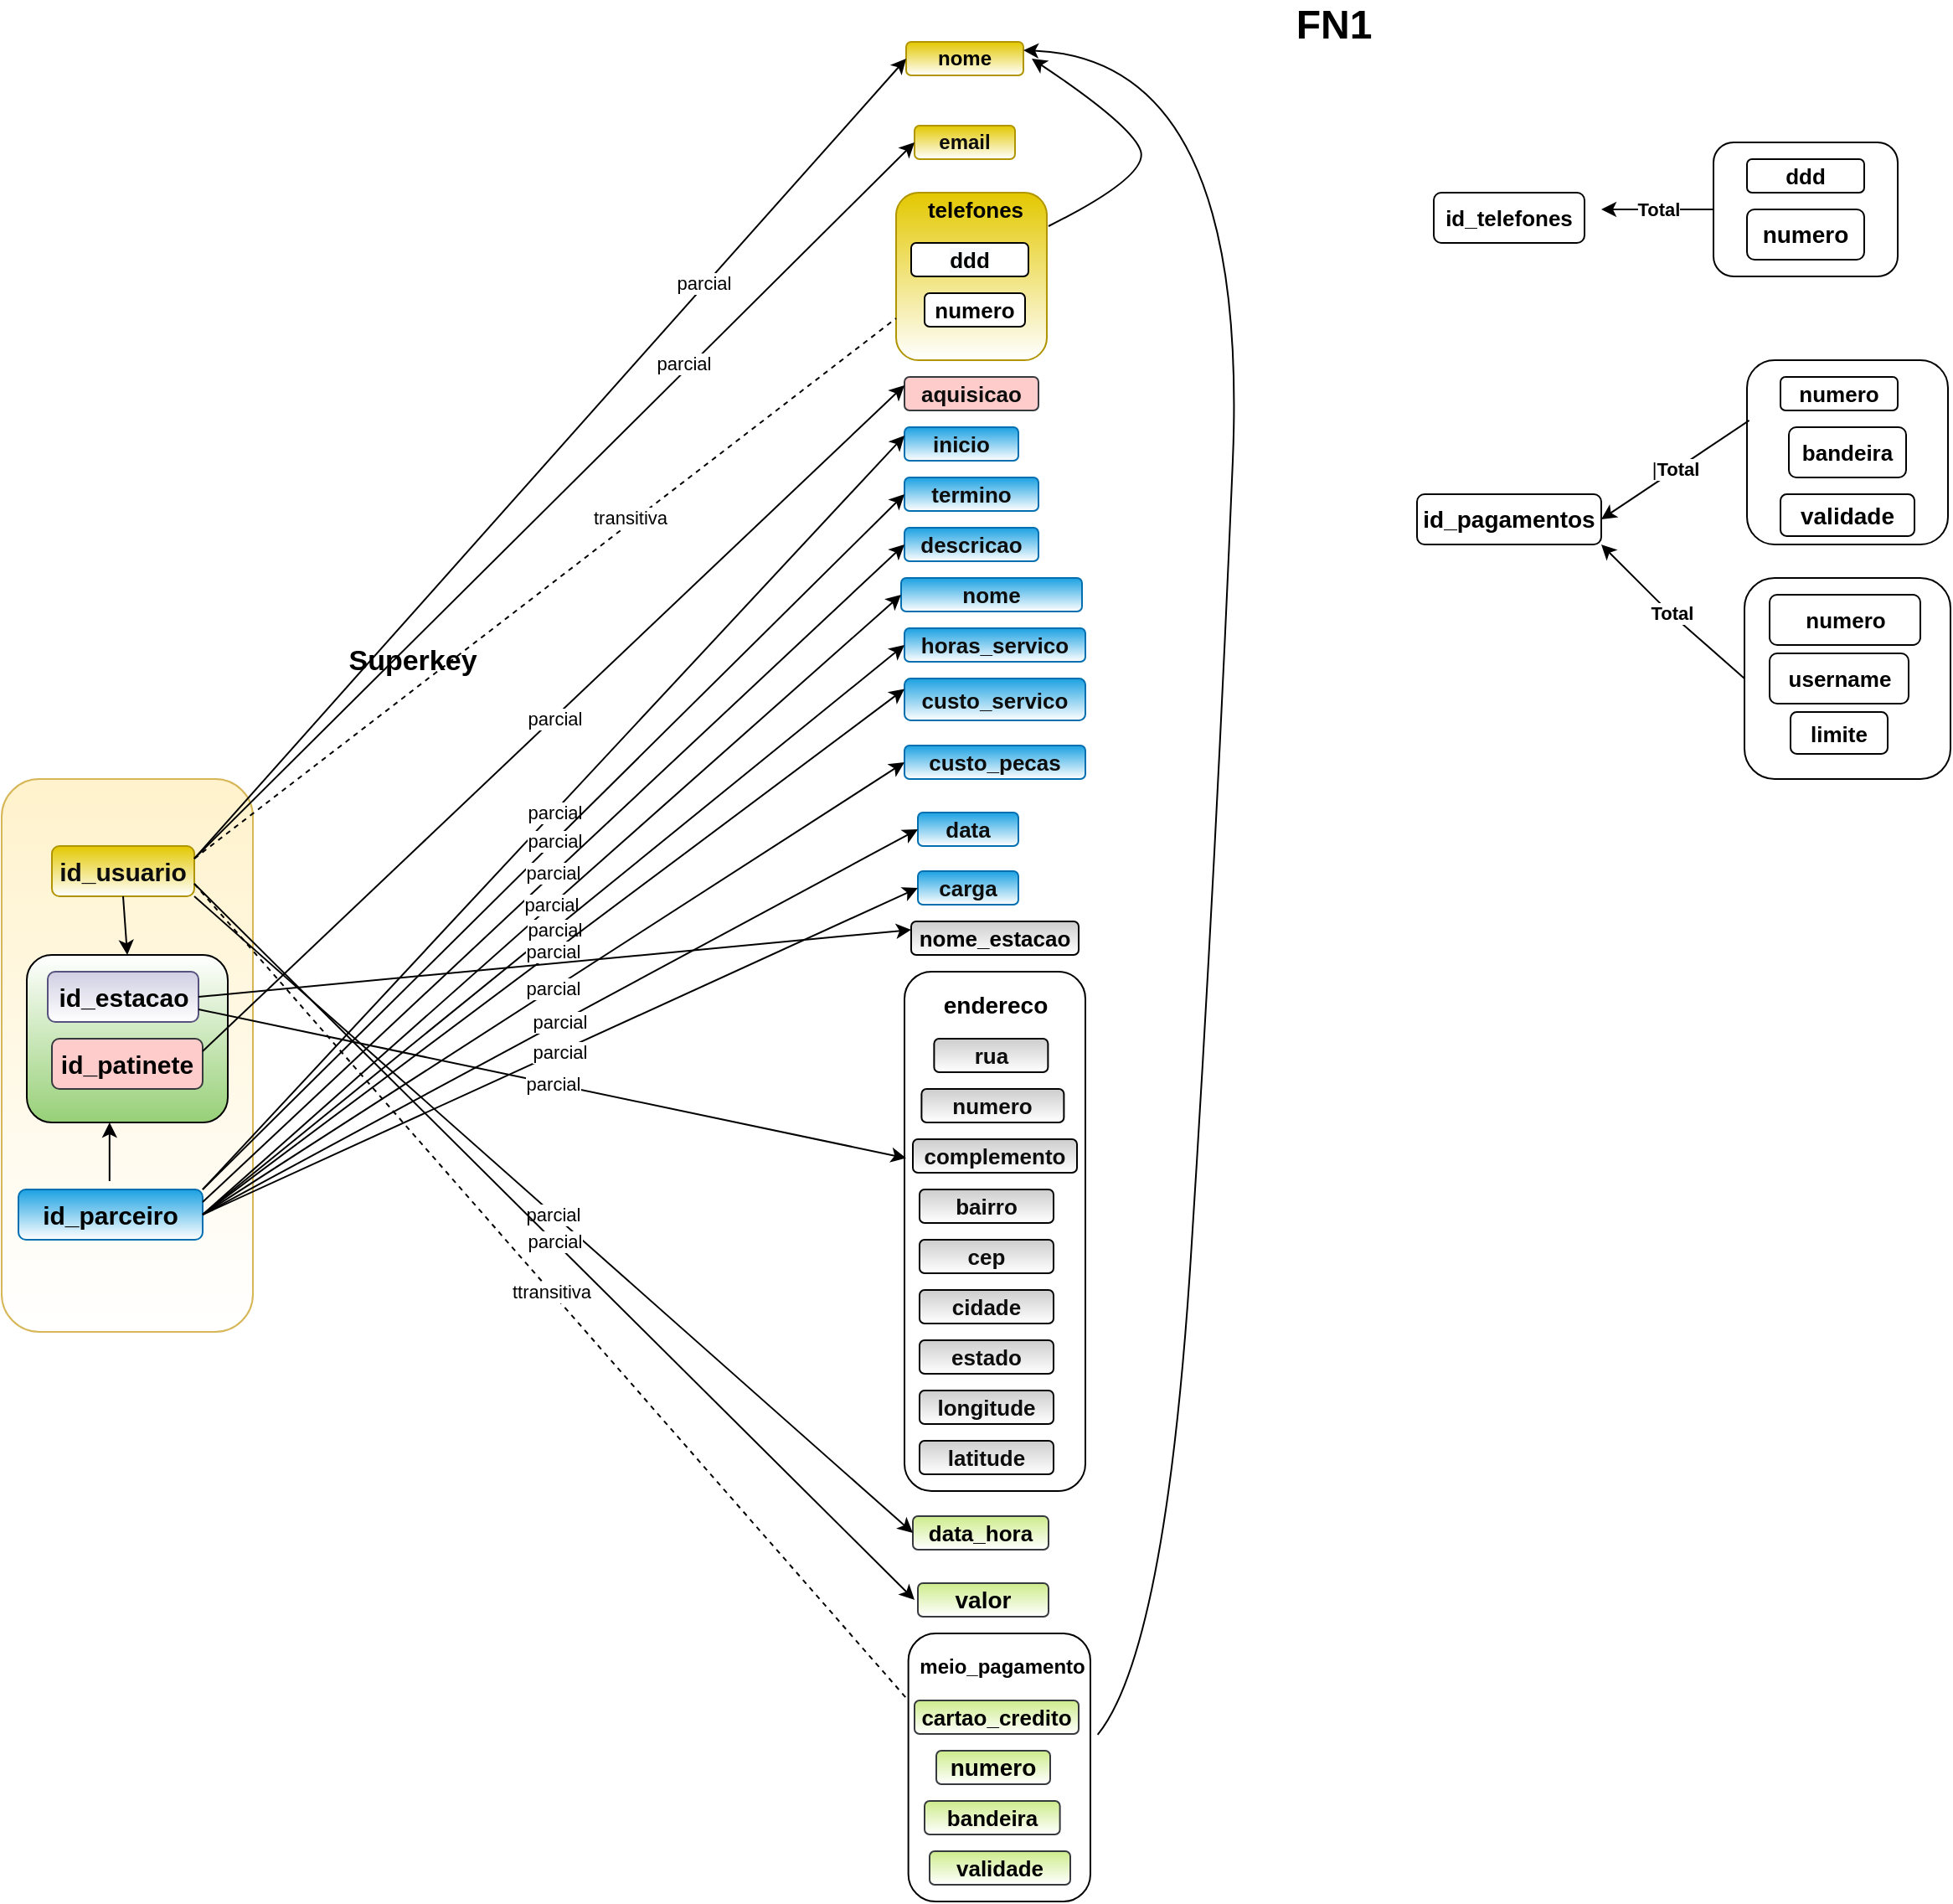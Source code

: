 <mxfile version="13.3.1" type="device"><diagram id="4NgRGFk8CphWOkmqtGfK" name="Page-1"><mxGraphModel dx="2253" dy="2081" grid="1" gridSize="10" guides="1" tooltips="1" connect="1" arrows="1" fold="1" page="1" pageScale="1" pageWidth="827" pageHeight="1169" math="0" shadow="0"><root><mxCell id="0"/><mxCell id="1" parent="0"/><mxCell id="o-7hv61NHMems98yqIxJ-106" value="" style="rounded=1;whiteSpace=wrap;html=1;gradientColor=#ffffff;" vertex="1" parent="1"><mxGeometry x="895.5" y="160" width="123" height="120" as="geometry"/></mxCell><mxCell id="o-7hv61NHMems98yqIxJ-89" value="" style="rounded=1;whiteSpace=wrap;html=1;fillColor=#fff2cc;strokeColor=#d6b656;gradientColor=#ffffff;" vertex="1" parent="1"><mxGeometry x="-145" y="280" width="150" height="330" as="geometry"/></mxCell><mxCell id="TEPi51ymne6EpGcwp8fH-110" style="edgeStyle=orthogonalEdgeStyle;rounded=0;orthogonalLoop=1;jettySize=auto;html=1;exitX=0.5;exitY=1;exitDx=0;exitDy=0;" parent="1" edge="1"><mxGeometry relative="1" as="geometry"><mxPoint x="329" y="930" as="sourcePoint"/><mxPoint x="329" y="930" as="targetPoint"/></mxGeometry></mxCell><mxCell id="o-7hv61NHMems98yqIxJ-2" value="" style="rounded=1;whiteSpace=wrap;html=1;fillColor=#e3c800;strokeColor=#B09500;fontColor=#ffffff;gradientColor=#ffffff;" vertex="1" parent="1"><mxGeometry x="389" y="-70" width="90" height="100" as="geometry"/></mxCell><mxCell id="o-7hv61NHMems98yqIxJ-3" value="&lt;b&gt;&lt;font style=&quot;font-size: 13px&quot;&gt;numero&lt;/font&gt;&lt;/b&gt;" style="rounded=1;whiteSpace=wrap;html=1;" vertex="1" parent="1"><mxGeometry x="406" y="-10" width="60" height="20" as="geometry"/></mxCell><mxCell id="o-7hv61NHMems98yqIxJ-4" value="" style="rounded=1;whiteSpace=wrap;html=1;strokeColor=#000000;fillColor=#FFFFFF;gradientColor=#ffffff;" vertex="1" parent="1"><mxGeometry x="394" y="395" width="108" height="310" as="geometry"/></mxCell><mxCell id="o-7hv61NHMems98yqIxJ-5" value="&lt;b&gt;&lt;font style=&quot;font-size: 17px&quot;&gt;Superkey&lt;/font&gt;&lt;/b&gt;" style="text;html=1;align=center;verticalAlign=middle;resizable=0;points=[];autosize=1;" vertex="1" parent="1"><mxGeometry x="50" y="200" width="100" height="20" as="geometry"/></mxCell><mxCell id="o-7hv61NHMems98yqIxJ-6" value="&lt;b&gt;&lt;font color=&quot;#000000&quot;&gt;nome&lt;/font&gt;&lt;/b&gt;" style="rounded=1;whiteSpace=wrap;html=1;fillColor=#e3c800;strokeColor=#B09500;fontColor=#ffffff;gradientColor=#ffffff;" vertex="1" parent="1"><mxGeometry x="395" y="-160" width="70" height="20" as="geometry"/></mxCell><mxCell id="o-7hv61NHMems98yqIxJ-7" value="&lt;b&gt;&lt;font color=&quot;#0d0d0d&quot;&gt;email&lt;/font&gt;&lt;/b&gt;" style="rounded=1;whiteSpace=wrap;html=1;fillColor=#e3c800;strokeColor=#B09500;fontColor=#ffffff;gradientColor=#ffffff;" vertex="1" parent="1"><mxGeometry x="400" y="-110" width="60" height="20" as="geometry"/></mxCell><mxCell id="o-7hv61NHMems98yqIxJ-8" value="&lt;b&gt;&lt;font style=&quot;font-size: 13px&quot; color=&quot;#0d0d0d&quot;&gt;aquisicao&lt;/font&gt;&lt;/b&gt;" style="rounded=1;whiteSpace=wrap;html=1;fillColor=#ffcccc;strokeColor=#36393d;" vertex="1" parent="1"><mxGeometry x="394" y="40" width="80" height="20" as="geometry"/></mxCell><mxCell id="o-7hv61NHMems98yqIxJ-9" value="&lt;b&gt;&lt;font style=&quot;font-size: 13px&quot; color=&quot;#0d0d0d&quot;&gt;inicio&lt;/font&gt;&lt;/b&gt;" style="rounded=1;whiteSpace=wrap;html=1;fillColor=#1ba1e2;strokeColor=#006EAF;fontColor=#ffffff;gradientColor=#ffffff;" vertex="1" parent="1"><mxGeometry x="394" y="70" width="68" height="20" as="geometry"/></mxCell><mxCell id="o-7hv61NHMems98yqIxJ-10" value="&lt;b&gt;&lt;font style=&quot;font-size: 13px&quot; color=&quot;#0d0d0d&quot;&gt;termino&lt;/font&gt;&lt;/b&gt;" style="rounded=1;whiteSpace=wrap;html=1;fillColor=#1ba1e2;strokeColor=#006EAF;fontColor=#ffffff;gradientColor=#ffffff;" vertex="1" parent="1"><mxGeometry x="394" y="100" width="80" height="20" as="geometry"/></mxCell><mxCell id="o-7hv61NHMems98yqIxJ-11" value="&lt;b&gt;&lt;font style=&quot;font-size: 13px&quot; color=&quot;#0d0d0d&quot;&gt;descricao&lt;/font&gt;&lt;/b&gt;" style="rounded=1;whiteSpace=wrap;html=1;fillColor=#1ba1e2;strokeColor=#006EAF;fontColor=#ffffff;gradientColor=#ffffff;" vertex="1" parent="1"><mxGeometry x="394" y="130" width="80" height="20" as="geometry"/></mxCell><mxCell id="o-7hv61NHMems98yqIxJ-12" style="edgeStyle=orthogonalEdgeStyle;rounded=0;orthogonalLoop=1;jettySize=auto;html=1;exitX=0.5;exitY=1;exitDx=0;exitDy=0;" edge="1" parent="1" source="o-7hv61NHMems98yqIxJ-11" target="o-7hv61NHMems98yqIxJ-11"><mxGeometry relative="1" as="geometry"/></mxCell><mxCell id="o-7hv61NHMems98yqIxJ-13" style="edgeStyle=orthogonalEdgeStyle;rounded=0;orthogonalLoop=1;jettySize=auto;html=1;exitX=0.5;exitY=1;exitDx=0;exitDy=0;" edge="1" parent="1"><mxGeometry relative="1" as="geometry"><mxPoint x="444" y="160" as="sourcePoint"/><mxPoint x="444" y="160" as="targetPoint"/></mxGeometry></mxCell><mxCell id="o-7hv61NHMems98yqIxJ-14" value="&lt;b&gt;&lt;font style=&quot;font-size: 13px&quot; color=&quot;#0d0d0d&quot;&gt;nome&lt;/font&gt;&lt;/b&gt;" style="rounded=1;whiteSpace=wrap;html=1;fillColor=#1ba1e2;strokeColor=#006EAF;fontColor=#ffffff;gradientColor=#ffffff;" vertex="1" parent="1"><mxGeometry x="392" y="160" width="108" height="20" as="geometry"/></mxCell><mxCell id="o-7hv61NHMems98yqIxJ-15" value="&lt;b&gt;&lt;font style=&quot;font-size: 13px&quot; color=&quot;#0d0d0d&quot;&gt;horas_servico&lt;/font&gt;&lt;/b&gt;" style="rounded=1;whiteSpace=wrap;html=1;fillColor=#1ba1e2;strokeColor=#006EAF;fontColor=#ffffff;gradientColor=#ffffff;" vertex="1" parent="1"><mxGeometry x="394" y="190" width="108" height="20" as="geometry"/></mxCell><mxCell id="o-7hv61NHMems98yqIxJ-16" value="&lt;b&gt;&lt;font style=&quot;font-size: 13px&quot; color=&quot;#0d0d0d&quot;&gt;custo_servico&lt;/font&gt;&lt;/b&gt;" style="rounded=1;whiteSpace=wrap;html=1;fillColor=#1ba1e2;strokeColor=#006EAF;fontColor=#ffffff;gradientColor=#ffffff;" vertex="1" parent="1"><mxGeometry x="394" y="220" width="108" height="25" as="geometry"/></mxCell><mxCell id="o-7hv61NHMems98yqIxJ-17" value="&lt;b&gt;&lt;font style=&quot;font-size: 13px&quot; color=&quot;#0d0d0d&quot;&gt;custo_pecas&lt;/font&gt;&lt;/b&gt;" style="rounded=1;whiteSpace=wrap;html=1;fillColor=#1ba1e2;strokeColor=#006EAF;fontColor=#ffffff;gradientColor=#ffffff;" vertex="1" parent="1"><mxGeometry x="394" y="260" width="108" height="20" as="geometry"/></mxCell><mxCell id="o-7hv61NHMems98yqIxJ-18" value="&lt;b&gt;&lt;font style=&quot;font-size: 13px&quot; color=&quot;#0d0d0d&quot;&gt;data&lt;/font&gt;&lt;/b&gt;" style="rounded=1;whiteSpace=wrap;html=1;fillColor=#1ba1e2;strokeColor=#006EAF;fontColor=#ffffff;gradientColor=#ffffff;" vertex="1" parent="1"><mxGeometry x="402" y="300" width="60" height="20" as="geometry"/></mxCell><mxCell id="o-7hv61NHMems98yqIxJ-19" value="&lt;b&gt;&lt;font style=&quot;font-size: 13px&quot; color=&quot;#0d0d0d&quot;&gt;carga&lt;/font&gt;&lt;/b&gt;" style="rounded=1;whiteSpace=wrap;html=1;fillColor=#1ba1e2;strokeColor=#006EAF;fontColor=#ffffff;gradientColor=#ffffff;" vertex="1" parent="1"><mxGeometry x="402" y="335" width="60" height="20" as="geometry"/></mxCell><mxCell id="o-7hv61NHMems98yqIxJ-20" value="&lt;font size=&quot;1&quot; color=&quot;#000000&quot;&gt;&lt;b style=&quot;font-size: 13px&quot;&gt;nome_estacao&lt;/b&gt;&lt;/font&gt;" style="rounded=1;whiteSpace=wrap;html=1;fillColor=#CDCDCD;strokeColor=#000000;fontColor=#ffffff;gradientColor=#ffffff;" vertex="1" parent="1"><mxGeometry x="398" y="365" width="100" height="20" as="geometry"/></mxCell><mxCell id="o-7hv61NHMems98yqIxJ-21" value="&lt;font color=&quot;#0d0d0d&quot; size=&quot;1&quot;&gt;&lt;b style=&quot;font-size: 13px&quot;&gt;rua&lt;/b&gt;&lt;/font&gt;" style="rounded=1;whiteSpace=wrap;html=1;fillColor=#CDCDCD;strokeColor=#000000;fontColor=#ffffff;gradientColor=#ffffff;" vertex="1" parent="1"><mxGeometry x="411.69" y="435" width="68" height="20" as="geometry"/></mxCell><mxCell id="o-7hv61NHMems98yqIxJ-22" value="&lt;font color=&quot;#0d0d0d&quot; size=&quot;1&quot;&gt;&lt;b style=&quot;font-size: 13px&quot;&gt;numero&lt;/b&gt;&lt;/font&gt;" style="rounded=1;whiteSpace=wrap;html=1;fillColor=#CDCDCD;strokeColor=#000000;fontColor=#ffffff;gradientColor=#ffffff;" vertex="1" parent="1"><mxGeometry x="404.19" y="465" width="85" height="20" as="geometry"/></mxCell><mxCell id="o-7hv61NHMems98yqIxJ-23" value="&lt;font color=&quot;#0d0d0d&quot; size=&quot;1&quot;&gt;&lt;b style=&quot;font-size: 13px&quot;&gt;complemento&lt;/b&gt;&lt;/font&gt;" style="rounded=1;whiteSpace=wrap;html=1;fillColor=#CDCDCD;strokeColor=#000000;fontColor=#ffffff;gradientColor=#ffffff;" vertex="1" parent="1"><mxGeometry x="399" y="495" width="98" height="20" as="geometry"/></mxCell><mxCell id="o-7hv61NHMems98yqIxJ-24" value="&lt;font color=&quot;#0d0d0d&quot; size=&quot;1&quot;&gt;&lt;b style=&quot;font-size: 13px&quot;&gt;bairro&lt;/b&gt;&lt;/font&gt;" style="rounded=1;whiteSpace=wrap;html=1;fillColor=#CDCDCD;strokeColor=#000000;fontColor=#ffffff;gradientColor=#ffffff;" vertex="1" parent="1"><mxGeometry x="403" y="525" width="80" height="20" as="geometry"/></mxCell><mxCell id="o-7hv61NHMems98yqIxJ-25" style="edgeStyle=orthogonalEdgeStyle;rounded=0;orthogonalLoop=1;jettySize=auto;html=1;exitX=0.5;exitY=1;exitDx=0;exitDy=0;" edge="1" parent="1" source="o-7hv61NHMems98yqIxJ-24" target="o-7hv61NHMems98yqIxJ-24"><mxGeometry relative="1" as="geometry"/></mxCell><mxCell id="o-7hv61NHMems98yqIxJ-26" style="edgeStyle=orthogonalEdgeStyle;rounded=0;orthogonalLoop=1;jettySize=auto;html=1;exitX=0.5;exitY=1;exitDx=0;exitDy=0;" edge="1" parent="1"><mxGeometry relative="1" as="geometry"><mxPoint x="439" y="525" as="sourcePoint"/><mxPoint x="439" y="525" as="targetPoint"/></mxGeometry></mxCell><mxCell id="o-7hv61NHMems98yqIxJ-27" value="&lt;font color=&quot;#0d0d0d&quot; size=&quot;1&quot;&gt;&lt;b style=&quot;font-size: 13px&quot;&gt;cidade&lt;/b&gt;&lt;/font&gt;" style="rounded=1;whiteSpace=wrap;html=1;fillColor=#CDCDCD;strokeColor=#000000;fontColor=#ffffff;gradientColor=#ffffff;" vertex="1" parent="1"><mxGeometry x="403" y="585" width="80" height="20" as="geometry"/></mxCell><mxCell id="o-7hv61NHMems98yqIxJ-28" value="&lt;font color=&quot;#0d0d0d&quot; size=&quot;1&quot;&gt;&lt;b style=&quot;font-size: 13px&quot;&gt;estado&lt;/b&gt;&lt;/font&gt;" style="rounded=1;whiteSpace=wrap;html=1;fillColor=#CDCDCD;strokeColor=#000000;fontColor=#ffffff;gradientColor=#ffffff;" vertex="1" parent="1"><mxGeometry x="403" y="615" width="80" height="20" as="geometry"/></mxCell><mxCell id="o-7hv61NHMems98yqIxJ-29" value="&lt;font color=&quot;#0d0d0d&quot; size=&quot;1&quot;&gt;&lt;b style=&quot;font-size: 13px&quot;&gt;cep&lt;/b&gt;&lt;/font&gt;" style="rounded=1;whiteSpace=wrap;html=1;fillColor=#CDCDCD;strokeColor=#000000;fontColor=#ffffff;gradientColor=#ffffff;" vertex="1" parent="1"><mxGeometry x="403" y="555" width="80" height="20" as="geometry"/></mxCell><mxCell id="o-7hv61NHMems98yqIxJ-30" value="&lt;font color=&quot;#0d0d0d&quot; size=&quot;1&quot;&gt;&lt;b style=&quot;font-size: 13px&quot;&gt;latitude&lt;/b&gt;&lt;/font&gt;" style="rounded=1;whiteSpace=wrap;html=1;fillColor=#CDCDCD;strokeColor=#000000;fontColor=#ffffff;gradientColor=#ffffff;" vertex="1" parent="1"><mxGeometry x="403" y="675" width="80" height="20" as="geometry"/></mxCell><mxCell id="o-7hv61NHMems98yqIxJ-31" value="&lt;font color=&quot;#0d0d0d&quot; size=&quot;1&quot;&gt;&lt;b style=&quot;font-size: 13px&quot;&gt;longitude&lt;/b&gt;&lt;/font&gt;" style="rounded=1;whiteSpace=wrap;html=1;fillColor=#CDCDCD;strokeColor=#000000;fontColor=#ffffff;gradientColor=#ffffff;" vertex="1" parent="1"><mxGeometry x="403" y="645" width="80" height="20" as="geometry"/></mxCell><mxCell id="o-7hv61NHMems98yqIxJ-32" value="" style="rounded=1;whiteSpace=wrap;html=1;gradientColor=#97d077;fillColor=#ffffff;strokeColor=#000000;" vertex="1" parent="1"><mxGeometry x="-130" y="385" width="120" height="100" as="geometry"/></mxCell><mxCell id="o-7hv61NHMems98yqIxJ-33" value="&lt;b&gt;&lt;font style=&quot;font-size: 15px&quot; color=&quot;#0d0d0d&quot;&gt;id_usuario&lt;/font&gt;&lt;/b&gt;" style="rounded=1;whiteSpace=wrap;html=1;fillColor=#e3c800;strokeColor=#B09500;fontColor=#ffffff;gradientColor=#ffffff;" vertex="1" parent="1"><mxGeometry x="-115" y="320" width="85" height="30" as="geometry"/></mxCell><mxCell id="o-7hv61NHMems98yqIxJ-34" value="&lt;b&gt;&lt;font style=&quot;font-size: 15px&quot;&gt;id_estacao&lt;/font&gt;&lt;/b&gt;" style="rounded=1;whiteSpace=wrap;html=1;fillColor=#d0cee2;strokeColor=#56517e;gradientColor=#ffffff;" vertex="1" parent="1"><mxGeometry x="-117.5" y="395" width="90" height="30" as="geometry"/></mxCell><mxCell id="o-7hv61NHMems98yqIxJ-35" value="&lt;b&gt;&lt;font style=&quot;font-size: 15px&quot;&gt;id_patinete&lt;/font&gt;&lt;/b&gt;" style="rounded=1;whiteSpace=wrap;html=1;fillColor=#ffcccc;strokeColor=#36393d;" vertex="1" parent="1"><mxGeometry x="-115" y="435" width="90" height="30" as="geometry"/></mxCell><mxCell id="o-7hv61NHMems98yqIxJ-36" style="edgeStyle=orthogonalEdgeStyle;rounded=0;orthogonalLoop=1;jettySize=auto;html=1;exitX=0.5;exitY=1;exitDx=0;exitDy=0;" edge="1" parent="1" source="o-7hv61NHMems98yqIxJ-34" target="o-7hv61NHMems98yqIxJ-34"><mxGeometry relative="1" as="geometry"/></mxCell><mxCell id="o-7hv61NHMems98yqIxJ-37" value="" style="endArrow=classic;html=1;entryX=0;entryY=0.5;entryDx=0;entryDy=0;exitX=1;exitY=0.25;exitDx=0;exitDy=0;" edge="1" parent="1" source="o-7hv61NHMems98yqIxJ-33" target="o-7hv61NHMems98yqIxJ-6"><mxGeometry width="50" height="50" relative="1" as="geometry"><mxPoint x="130" y="370" as="sourcePoint"/><mxPoint x="180" y="320" as="targetPoint"/></mxGeometry></mxCell><mxCell id="o-7hv61NHMems98yqIxJ-38" value="parcial" style="edgeLabel;html=1;align=center;verticalAlign=middle;resizable=0;points=[];" vertex="1" connectable="0" parent="o-7hv61NHMems98yqIxJ-37"><mxGeometry x="0.436" y="2" relative="1" as="geometry"><mxPoint as="offset"/></mxGeometry></mxCell><mxCell id="o-7hv61NHMems98yqIxJ-39" value="" style="endArrow=classic;html=1;entryX=0;entryY=0.5;entryDx=0;entryDy=0;exitX=1;exitY=0.25;exitDx=0;exitDy=0;" edge="1" parent="1" source="o-7hv61NHMems98yqIxJ-33" target="o-7hv61NHMems98yqIxJ-7"><mxGeometry width="50" height="50" relative="1" as="geometry"><mxPoint x="130" y="370" as="sourcePoint"/><mxPoint x="180" y="320" as="targetPoint"/></mxGeometry></mxCell><mxCell id="o-7hv61NHMems98yqIxJ-40" value="parcial&lt;br&gt;" style="edgeLabel;html=1;align=center;verticalAlign=middle;resizable=0;points=[];" vertex="1" connectable="0" parent="o-7hv61NHMems98yqIxJ-39"><mxGeometry x="0.37" y="4" relative="1" as="geometry"><mxPoint as="offset"/></mxGeometry></mxCell><mxCell id="o-7hv61NHMems98yqIxJ-41" value="&lt;font style=&quot;font-size: 14px&quot;&gt;&lt;b&gt;endereco&lt;/b&gt;&lt;/font&gt;" style="text;html=1;align=center;verticalAlign=middle;resizable=0;points=[];autosize=1;" vertex="1" parent="1"><mxGeometry x="408" y="405" width="80" height="20" as="geometry"/></mxCell><mxCell id="o-7hv61NHMems98yqIxJ-42" value="&lt;b&gt;&lt;font style=&quot;font-size: 13px&quot;&gt;data_hora&lt;/font&gt;&lt;/b&gt;" style="rounded=1;whiteSpace=wrap;html=1;strokeColor=#36393d;fillColor=#cdeb8b;gradientColor=#ffffff;" vertex="1" parent="1"><mxGeometry x="399" y="720" width="81" height="20" as="geometry"/></mxCell><mxCell id="o-7hv61NHMems98yqIxJ-43" value="&lt;font style=&quot;font-size: 14px&quot;&gt;&lt;b&gt;valor&lt;/b&gt;&lt;/font&gt;" style="rounded=1;whiteSpace=wrap;html=1;strokeColor=#36393d;fillColor=#cdeb8b;gradientColor=#ffffff;" vertex="1" parent="1"><mxGeometry x="402" y="760" width="78" height="20" as="geometry"/></mxCell><mxCell id="o-7hv61NHMems98yqIxJ-44" value="" style="rounded=1;whiteSpace=wrap;html=1;" vertex="1" parent="1"><mxGeometry x="396.32" y="790" width="108.68" height="160" as="geometry"/></mxCell><mxCell id="o-7hv61NHMems98yqIxJ-45" value="&lt;b&gt;&lt;font style=&quot;font-size: 12px&quot;&gt;meio_pagamento&lt;/font&gt;&lt;/b&gt;" style="text;html=1;align=center;verticalAlign=middle;resizable=0;points=[];autosize=1;" vertex="1" parent="1"><mxGeometry x="392" y="800" width="120" height="20" as="geometry"/></mxCell><mxCell id="o-7hv61NHMems98yqIxJ-46" value="&lt;font style=&quot;font-size: 13px&quot;&gt;&lt;b&gt;cartao_credito&lt;/b&gt;&lt;/font&gt;" style="rounded=1;whiteSpace=wrap;html=1;strokeColor=#36393d;fillColor=#cdeb8b;gradientColor=#ffffff;" vertex="1" parent="1"><mxGeometry x="400" y="830" width="98" height="20" as="geometry"/></mxCell><mxCell id="o-7hv61NHMems98yqIxJ-47" value="&lt;b&gt;&lt;font style=&quot;font-size: 14px&quot;&gt;numero&lt;/font&gt;&lt;/b&gt;" style="rounded=1;whiteSpace=wrap;html=1;strokeColor=#36393d;fillColor=#cdeb8b;gradientColor=#ffffff;" vertex="1" parent="1"><mxGeometry x="413" y="860" width="68" height="20" as="geometry"/></mxCell><mxCell id="o-7hv61NHMems98yqIxJ-48" value="&lt;b&gt;&lt;font style=&quot;font-size: 13px&quot;&gt;bandeira&lt;/font&gt;&lt;/b&gt;" style="rounded=1;whiteSpace=wrap;html=1;strokeColor=#36393d;fillColor=#cdeb8b;gradientColor=#ffffff;" vertex="1" parent="1"><mxGeometry x="406" y="890" width="80.81" height="20" as="geometry"/></mxCell><mxCell id="o-7hv61NHMems98yqIxJ-49" value="&lt;b&gt;&lt;font style=&quot;font-size: 13px&quot;&gt;validade&lt;/font&gt;&lt;/b&gt;" style="rounded=1;whiteSpace=wrap;html=1;strokeColor=#36393d;fillColor=#cdeb8b;gradientColor=#ffffff;" vertex="1" parent="1"><mxGeometry x="409" y="920" width="84" height="20" as="geometry"/></mxCell><mxCell id="o-7hv61NHMems98yqIxJ-50" style="edgeStyle=orthogonalEdgeStyle;rounded=0;orthogonalLoop=1;jettySize=auto;html=1;exitX=0.5;exitY=1;exitDx=0;exitDy=0;" edge="1" parent="1" source="o-7hv61NHMems98yqIxJ-49" target="o-7hv61NHMems98yqIxJ-49"><mxGeometry relative="1" as="geometry"/></mxCell><mxCell id="o-7hv61NHMems98yqIxJ-51" value="parcial" style="endArrow=classic;html=1;entryX=0;entryY=0.25;entryDx=0;entryDy=0;exitX=1;exitY=0.25;exitDx=0;exitDy=0;" edge="1" parent="1" source="o-7hv61NHMems98yqIxJ-35" target="o-7hv61NHMems98yqIxJ-8"><mxGeometry width="50" height="50" relative="1" as="geometry"><mxPoint x="250" y="350" as="sourcePoint"/><mxPoint x="280" y="300" as="targetPoint"/></mxGeometry></mxCell><mxCell id="o-7hv61NHMems98yqIxJ-52" value="&lt;b&gt;&lt;font style=&quot;font-size: 15px&quot; color=&quot;#000000&quot;&gt;id_parceiro&lt;/font&gt;&lt;/b&gt;" style="rounded=1;whiteSpace=wrap;html=1;strokeColor=#006EAF;strokeWidth=1;fillColor=#1ba1e2;fontColor=#ffffff;gradientColor=#ffffff;" vertex="1" parent="1"><mxGeometry x="-135" y="525" width="110" height="30" as="geometry"/></mxCell><mxCell id="o-7hv61NHMems98yqIxJ-53" value="" style="endArrow=classic;html=1;" edge="1" parent="1"><mxGeometry width="50" height="50" relative="1" as="geometry"><mxPoint x="-80.59" y="520" as="sourcePoint"/><mxPoint x="-80.59" y="485" as="targetPoint"/></mxGeometry></mxCell><mxCell id="o-7hv61NHMems98yqIxJ-54" value="parcial" style="endArrow=classic;html=1;exitX=1;exitY=0;exitDx=0;exitDy=0;entryX=0;entryY=0.25;entryDx=0;entryDy=0;" edge="1" parent="1" source="o-7hv61NHMems98yqIxJ-52" target="o-7hv61NHMems98yqIxJ-9"><mxGeometry width="50" height="50" relative="1" as="geometry"><mxPoint x="230" y="350" as="sourcePoint"/><mxPoint x="280" y="300" as="targetPoint"/></mxGeometry></mxCell><mxCell id="o-7hv61NHMems98yqIxJ-55" value="parcial" style="endArrow=classic;html=1;entryX=0;entryY=0.5;entryDx=0;entryDy=0;exitX=1;exitY=0;exitDx=0;exitDy=0;" edge="1" parent="1" source="o-7hv61NHMems98yqIxJ-52" target="o-7hv61NHMems98yqIxJ-10"><mxGeometry width="50" height="50" relative="1" as="geometry"><mxPoint x="230" y="350" as="sourcePoint"/><mxPoint x="280" y="300" as="targetPoint"/></mxGeometry></mxCell><mxCell id="o-7hv61NHMems98yqIxJ-56" value="parcial" style="endArrow=classic;html=1;entryX=0;entryY=0.5;entryDx=0;entryDy=0;exitX=1;exitY=0.25;exitDx=0;exitDy=0;" edge="1" parent="1" source="o-7hv61NHMems98yqIxJ-52" target="o-7hv61NHMems98yqIxJ-11"><mxGeometry width="50" height="50" relative="1" as="geometry"><mxPoint x="230" y="350" as="sourcePoint"/><mxPoint x="280" y="300" as="targetPoint"/></mxGeometry></mxCell><mxCell id="o-7hv61NHMems98yqIxJ-57" value="parcial" style="endArrow=classic;html=1;entryX=0;entryY=0.5;entryDx=0;entryDy=0;exitX=1;exitY=0.5;exitDx=0;exitDy=0;" edge="1" parent="1" source="o-7hv61NHMems98yqIxJ-52" target="o-7hv61NHMems98yqIxJ-14"><mxGeometry width="50" height="50" relative="1" as="geometry"><mxPoint x="170" y="500" as="sourcePoint"/><mxPoint x="280" y="300" as="targetPoint"/></mxGeometry></mxCell><mxCell id="o-7hv61NHMems98yqIxJ-58" value="parcial" style="endArrow=classic;html=1;entryX=0;entryY=0.5;entryDx=0;entryDy=0;exitX=1;exitY=0.5;exitDx=0;exitDy=0;" edge="1" parent="1" source="o-7hv61NHMems98yqIxJ-52" target="o-7hv61NHMems98yqIxJ-15"><mxGeometry width="50" height="50" relative="1" as="geometry"><mxPoint x="230" y="350" as="sourcePoint"/><mxPoint x="280" y="300" as="targetPoint"/></mxGeometry></mxCell><mxCell id="o-7hv61NHMems98yqIxJ-59" value="parcial" style="endArrow=classic;html=1;entryX=0;entryY=0.25;entryDx=0;entryDy=0;exitX=1;exitY=0.5;exitDx=0;exitDy=0;" edge="1" parent="1" source="o-7hv61NHMems98yqIxJ-52" target="o-7hv61NHMems98yqIxJ-16"><mxGeometry width="50" height="50" relative="1" as="geometry"><mxPoint x="230" y="350" as="sourcePoint"/><mxPoint x="280" y="300" as="targetPoint"/></mxGeometry></mxCell><mxCell id="o-7hv61NHMems98yqIxJ-60" value="parcial" style="endArrow=classic;html=1;entryX=0;entryY=0.5;entryDx=0;entryDy=0;exitX=1;exitY=0.5;exitDx=0;exitDy=0;" edge="1" parent="1" source="o-7hv61NHMems98yqIxJ-52" target="o-7hv61NHMems98yqIxJ-17"><mxGeometry width="50" height="50" relative="1" as="geometry"><mxPoint x="230" y="350" as="sourcePoint"/><mxPoint x="280" y="300" as="targetPoint"/></mxGeometry></mxCell><mxCell id="o-7hv61NHMems98yqIxJ-61" value="parcial" style="endArrow=classic;html=1;entryX=0;entryY=0.5;entryDx=0;entryDy=0;exitX=1;exitY=0.5;exitDx=0;exitDy=0;" edge="1" parent="1" source="o-7hv61NHMems98yqIxJ-52" target="o-7hv61NHMems98yqIxJ-18"><mxGeometry width="50" height="50" relative="1" as="geometry"><mxPoint x="230" y="350" as="sourcePoint"/><mxPoint x="280" y="300" as="targetPoint"/></mxGeometry></mxCell><mxCell id="o-7hv61NHMems98yqIxJ-62" value="parcial" style="endArrow=classic;html=1;entryX=0;entryY=0.5;entryDx=0;entryDy=0;exitX=1;exitY=0.5;exitDx=0;exitDy=0;" edge="1" parent="1" source="o-7hv61NHMems98yqIxJ-52" target="o-7hv61NHMems98yqIxJ-19"><mxGeometry width="50" height="50" relative="1" as="geometry"><mxPoint x="230" y="350" as="sourcePoint"/><mxPoint x="280" y="300" as="targetPoint"/></mxGeometry></mxCell><mxCell id="o-7hv61NHMems98yqIxJ-63" value="" style="endArrow=classic;html=1;entryX=0;entryY=0.25;entryDx=0;entryDy=0;exitX=1;exitY=0.5;exitDx=0;exitDy=0;" edge="1" parent="1" source="o-7hv61NHMems98yqIxJ-34" target="o-7hv61NHMems98yqIxJ-20"><mxGeometry width="50" height="50" relative="1" as="geometry"><mxPoint x="230" y="470" as="sourcePoint"/><mxPoint x="280" y="420" as="targetPoint"/></mxGeometry></mxCell><mxCell id="o-7hv61NHMems98yqIxJ-64" value="parcial" style="endArrow=classic;html=1;entryX=0;entryY=0.5;entryDx=0;entryDy=0;" edge="1" parent="1" target="o-7hv61NHMems98yqIxJ-42"><mxGeometry width="50" height="50" relative="1" as="geometry"><mxPoint x="-30" y="350" as="sourcePoint"/><mxPoint x="280" y="580" as="targetPoint"/></mxGeometry></mxCell><mxCell id="o-7hv61NHMems98yqIxJ-65" value="parcial" style="endArrow=classic;html=1;exitX=1;exitY=0.75;exitDx=0;exitDy=0;" edge="1" parent="1" source="o-7hv61NHMems98yqIxJ-33"><mxGeometry width="50" height="50" relative="1" as="geometry"><mxPoint x="230" y="630" as="sourcePoint"/><mxPoint x="400" y="770" as="targetPoint"/></mxGeometry></mxCell><mxCell id="o-7hv61NHMems98yqIxJ-66" value="" style="endArrow=classic;html=1;entryX=0.5;entryY=0;entryDx=0;entryDy=0;exitX=0.5;exitY=1;exitDx=0;exitDy=0;" edge="1" parent="1" source="o-7hv61NHMems98yqIxJ-33" target="o-7hv61NHMems98yqIxJ-32"><mxGeometry width="50" height="50" relative="1" as="geometry"><mxPoint x="340" y="380" as="sourcePoint"/><mxPoint x="390" y="330" as="targetPoint"/></mxGeometry></mxCell><mxCell id="o-7hv61NHMems98yqIxJ-67" value="&#10;&#10;&lt;b style=&quot;color: rgb(0, 0, 0); font-family: helvetica; font-style: normal; letter-spacing: normal; text-align: center; text-indent: 0px; text-transform: none; word-spacing: 0px; background-color: rgb(248, 249, 250); font-size: 13px;&quot;&gt;ddd&lt;/b&gt;&#10;&#10;" style="rounded=1;whiteSpace=wrap;html=1;" vertex="1" parent="1"><mxGeometry x="398" y="-40" width="70" height="20" as="geometry"/></mxCell><mxCell id="o-7hv61NHMems98yqIxJ-68" value="&lt;b&gt;&lt;font style=&quot;font-size: 13px&quot;&gt;telefones&lt;/font&gt;&lt;/b&gt;" style="text;html=1;align=center;verticalAlign=middle;resizable=0;points=[];autosize=1;" vertex="1" parent="1"><mxGeometry x="396.32" y="-70" width="80" height="20" as="geometry"/></mxCell><mxCell id="o-7hv61NHMems98yqIxJ-69" style="edgeStyle=orthogonalEdgeStyle;rounded=0;orthogonalLoop=1;jettySize=auto;html=1;exitX=0.5;exitY=1;exitDx=0;exitDy=0;" edge="1" parent="1" source="o-7hv61NHMems98yqIxJ-67" target="o-7hv61NHMems98yqIxJ-67"><mxGeometry relative="1" as="geometry"/></mxCell><mxCell id="o-7hv61NHMems98yqIxJ-70" value="" style="endArrow=none;dashed=1;html=1;exitX=1;exitY=0.25;exitDx=0;exitDy=0;entryX=0;entryY=0.75;entryDx=0;entryDy=0;" edge="1" parent="1" source="o-7hv61NHMems98yqIxJ-33" target="o-7hv61NHMems98yqIxJ-2"><mxGeometry width="50" height="50" relative="1" as="geometry"><mxPoint x="340" y="180" as="sourcePoint"/><mxPoint x="380" y="30" as="targetPoint"/></mxGeometry></mxCell><mxCell id="o-7hv61NHMems98yqIxJ-71" value="transitiva" style="edgeLabel;html=1;align=center;verticalAlign=middle;resizable=0;points=[];" vertex="1" connectable="0" parent="o-7hv61NHMems98yqIxJ-70"><mxGeometry x="0.249" y="3" relative="1" as="geometry"><mxPoint as="offset"/></mxGeometry></mxCell><mxCell id="o-7hv61NHMems98yqIxJ-72" value="" style="curved=1;endArrow=classic;html=1;" edge="1" parent="1"><mxGeometry width="50" height="50" relative="1" as="geometry"><mxPoint x="480" y="-50" as="sourcePoint"/><mxPoint x="470" y="-150" as="targetPoint"/><Array as="points"><mxPoint x="540" y="-80"/><mxPoint x="530" y="-110"/></Array></mxGeometry></mxCell><mxCell id="o-7hv61NHMems98yqIxJ-75" value="ttransitiva" style="endArrow=none;dashed=1;html=1;exitX=1;exitY=0.75;exitDx=0;exitDy=0;entryX=0;entryY=0.25;entryDx=0;entryDy=0;" edge="1" parent="1" source="o-7hv61NHMems98yqIxJ-33" target="o-7hv61NHMems98yqIxJ-44"><mxGeometry width="50" height="50" relative="1" as="geometry"><mxPoint x="340" y="680" as="sourcePoint"/><mxPoint x="390" y="630" as="targetPoint"/></mxGeometry></mxCell><mxCell id="o-7hv61NHMems98yqIxJ-76" value="" style="curved=1;endArrow=classic;html=1;exitX=1.04;exitY=0.378;exitDx=0;exitDy=0;exitPerimeter=0;entryX=1;entryY=0.25;entryDx=0;entryDy=0;" edge="1" parent="1" source="o-7hv61NHMems98yqIxJ-44" target="o-7hv61NHMems98yqIxJ-6"><mxGeometry width="50" height="50" relative="1" as="geometry"><mxPoint x="340" y="780" as="sourcePoint"/><mxPoint x="570" y="-130" as="targetPoint"/><Array as="points"><mxPoint x="550" y="800"/><mxPoint x="580" y="330"/><mxPoint x="600" y="-150"/></Array></mxGeometry></mxCell><mxCell id="o-7hv61NHMems98yqIxJ-77" value="&lt;font size=&quot;1&quot;&gt;&lt;b style=&quot;font-size: 24px&quot;&gt;FN1&lt;/b&gt;&lt;/font&gt;" style="text;html=1;align=center;verticalAlign=middle;resizable=0;points=[];autosize=1;" vertex="1" parent="1"><mxGeometry x="620" y="-180" width="60" height="20" as="geometry"/></mxCell><mxCell id="o-7hv61NHMems98yqIxJ-78" value="&lt;b&gt;&lt;font style=&quot;font-size: 13px&quot;&gt;id_telefones&lt;/font&gt;&lt;/b&gt;" style="rounded=1;whiteSpace=wrap;html=1;" vertex="1" parent="1"><mxGeometry x="710" y="-70" width="90" height="30" as="geometry"/></mxCell><mxCell id="o-7hv61NHMems98yqIxJ-79" value="" style="rounded=1;whiteSpace=wrap;html=1;" vertex="1" parent="1"><mxGeometry x="877" y="-100" width="110" height="80" as="geometry"/></mxCell><mxCell id="o-7hv61NHMems98yqIxJ-80" value="&lt;b&gt;&lt;font style=&quot;font-size: 13px&quot;&gt;ddd&lt;/font&gt;&lt;/b&gt;" style="rounded=1;whiteSpace=wrap;html=1;" vertex="1" parent="1"><mxGeometry x="897" y="-90" width="70" height="20" as="geometry"/></mxCell><mxCell id="o-7hv61NHMems98yqIxJ-81" value="&lt;b&gt;&lt;font style=&quot;font-size: 14px&quot;&gt;numero&lt;/font&gt;&lt;/b&gt;" style="rounded=1;whiteSpace=wrap;html=1;" vertex="1" parent="1"><mxGeometry x="897" y="-60" width="70" height="30" as="geometry"/></mxCell><mxCell id="o-7hv61NHMems98yqIxJ-82" value="&lt;b&gt;Total&lt;/b&gt;" style="endArrow=classic;html=1;exitX=0;exitY=0.5;exitDx=0;exitDy=0;entryX=1;entryY=0.5;entryDx=0;entryDy=0;" edge="1" parent="1" source="o-7hv61NHMems98yqIxJ-79"><mxGeometry width="50" height="50" relative="1" as="geometry"><mxPoint x="770" y="-10" as="sourcePoint"/><mxPoint x="810" y="-60" as="targetPoint"/><Array as="points"><mxPoint x="850" y="-60"/></Array></mxGeometry></mxCell><mxCell id="o-7hv61NHMems98yqIxJ-88" value="parcial" style="endArrow=classic;html=1;exitX=1;exitY=0.75;exitDx=0;exitDy=0;entryX=0.009;entryY=0.359;entryDx=0;entryDy=0;entryPerimeter=0;" edge="1" parent="1" source="o-7hv61NHMems98yqIxJ-34" target="o-7hv61NHMems98yqIxJ-4"><mxGeometry width="50" height="50" relative="1" as="geometry"><mxPoint x="250" y="470" as="sourcePoint"/><mxPoint x="300" y="420" as="targetPoint"/></mxGeometry></mxCell><mxCell id="o-7hv61NHMems98yqIxJ-95" value="&lt;b&gt;&lt;font style=&quot;font-size: 14px&quot;&gt;id_pagamentos&lt;/font&gt;&lt;/b&gt;" style="rounded=1;whiteSpace=wrap;html=1;gradientColor=#ffffff;" vertex="1" parent="1"><mxGeometry x="700" y="110" width="110" height="30" as="geometry"/></mxCell><mxCell id="o-7hv61NHMems98yqIxJ-96" value="" style="rounded=1;whiteSpace=wrap;html=1;gradientColor=#ffffff;" vertex="1" parent="1"><mxGeometry x="897" y="30" width="120" height="110" as="geometry"/></mxCell><mxCell id="o-7hv61NHMems98yqIxJ-97" value="&lt;b&gt;&lt;font style=&quot;font-size: 13px&quot;&gt;numero&lt;/font&gt;&lt;/b&gt;" style="rounded=1;whiteSpace=wrap;html=1;gradientColor=#ffffff;" vertex="1" parent="1"><mxGeometry x="917" y="40" width="70" height="20" as="geometry"/></mxCell><mxCell id="o-7hv61NHMems98yqIxJ-99" value="&lt;b&gt;&lt;font style=&quot;font-size: 13px&quot;&gt;bandeira&lt;/font&gt;&lt;/b&gt;" style="rounded=1;whiteSpace=wrap;html=1;gradientColor=#ffffff;" vertex="1" parent="1"><mxGeometry x="922" y="70" width="70" height="30" as="geometry"/></mxCell><mxCell id="o-7hv61NHMems98yqIxJ-100" value="&lt;b&gt;&lt;font style=&quot;font-size: 14px&quot;&gt;validade&lt;/font&gt;&lt;/b&gt;" style="rounded=1;whiteSpace=wrap;html=1;gradientColor=#ffffff;" vertex="1" parent="1"><mxGeometry x="917" y="110" width="80" height="25" as="geometry"/></mxCell><mxCell id="o-7hv61NHMems98yqIxJ-101" value="|&lt;b&gt;Total&lt;/b&gt;" style="endArrow=classic;html=1;exitX=0.011;exitY=0.327;exitDx=0;exitDy=0;exitPerimeter=0;entryX=1;entryY=0.5;entryDx=0;entryDy=0;" edge="1" parent="1" source="o-7hv61NHMems98yqIxJ-96" target="o-7hv61NHMems98yqIxJ-95"><mxGeometry width="50" height="50" relative="1" as="geometry"><mxPoint x="740" y="40" as="sourcePoint"/><mxPoint x="790" y="-10" as="targetPoint"/></mxGeometry></mxCell><mxCell id="o-7hv61NHMems98yqIxJ-102" value="&lt;b&gt;&lt;font style=&quot;font-size: 13px&quot;&gt;username&lt;/font&gt;&lt;/b&gt;" style="rounded=1;whiteSpace=wrap;html=1;gradientColor=#ffffff;" vertex="1" parent="1"><mxGeometry x="910.5" y="205" width="83" height="30" as="geometry"/></mxCell><mxCell id="o-7hv61NHMems98yqIxJ-103" value="&lt;b&gt;&lt;font style=&quot;font-size: 13px&quot;&gt;numero&lt;/font&gt;&lt;/b&gt;" style="rounded=1;whiteSpace=wrap;html=1;gradientColor=#ffffff;" vertex="1" parent="1"><mxGeometry x="910.5" y="170" width="90" height="30" as="geometry"/></mxCell><mxCell id="o-7hv61NHMems98yqIxJ-104" value="&lt;b&gt;&lt;font style=&quot;font-size: 13px&quot;&gt;limite&lt;/font&gt;&lt;/b&gt;" style="rounded=1;whiteSpace=wrap;html=1;gradientColor=#ffffff;" vertex="1" parent="1"><mxGeometry x="923" y="240" width="58" height="25" as="geometry"/></mxCell><mxCell id="o-7hv61NHMems98yqIxJ-112" value="&lt;b&gt;Total&lt;/b&gt;" style="endArrow=classic;html=1;entryX=1;entryY=1;entryDx=0;entryDy=0;exitX=0;exitY=0.5;exitDx=0;exitDy=0;" edge="1" parent="1" source="o-7hv61NHMems98yqIxJ-106" target="o-7hv61NHMems98yqIxJ-95"><mxGeometry width="50" height="50" relative="1" as="geometry"><mxPoint x="740" y="350" as="sourcePoint"/><mxPoint x="790" y="300" as="targetPoint"/><Array as="points"><mxPoint x="850" y="180"/></Array></mxGeometry></mxCell></root></mxGraphModel></diagram></mxfile>